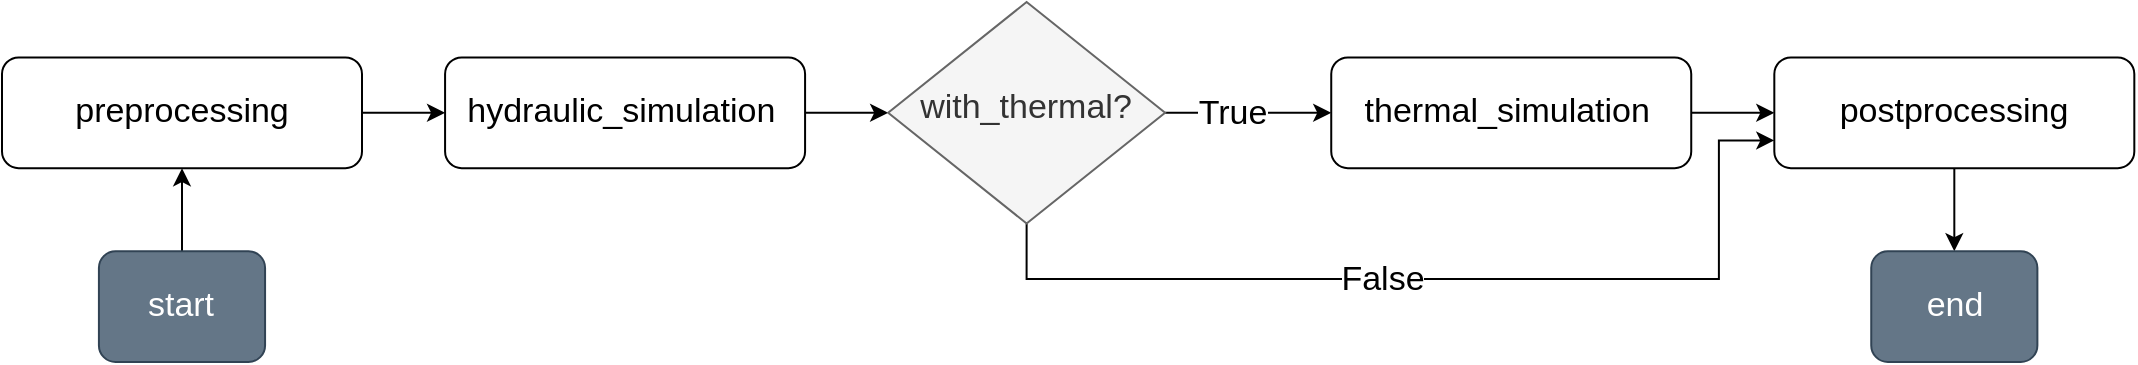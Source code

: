 <mxfile version="24.8.3">
  <diagram id="C5RBs43oDa-KdzZeNtuy" name="Page-1">
    <mxGraphModel dx="1908" dy="1236" grid="1" gridSize="10" guides="1" tooltips="1" connect="1" arrows="1" fold="1" page="1" pageScale="1" pageWidth="1169" pageHeight="827" math="0" shadow="0">
      <root>
        <mxCell id="WIyWlLk6GJQsqaUBKTNV-0" />
        <mxCell id="WIyWlLk6GJQsqaUBKTNV-1" parent="WIyWlLk6GJQsqaUBKTNV-0" />
        <mxCell id="AURfabwibXjbagPnXVxN-19" value="" style="group;fontSize=17;" vertex="1" connectable="0" parent="WIyWlLk6GJQsqaUBKTNV-1">
          <mxGeometry x="70" y="300" width="1066.16" height="180" as="geometry" />
        </mxCell>
        <mxCell id="AURfabwibXjbagPnXVxN-3" style="edgeStyle=orthogonalEdgeStyle;rounded=0;orthogonalLoop=1;jettySize=auto;html=1;exitX=0.5;exitY=0;exitDx=0;exitDy=0;entryX=0.5;entryY=1;entryDx=0;entryDy=0;fontSize=17;" edge="1" parent="AURfabwibXjbagPnXVxN-19" source="WIyWlLk6GJQsqaUBKTNV-3" target="WIyWlLk6GJQsqaUBKTNV-7">
          <mxGeometry relative="1" as="geometry" />
        </mxCell>
        <mxCell id="WIyWlLk6GJQsqaUBKTNV-3" value="start" style="rounded=1;whiteSpace=wrap;html=1;fontSize=17;glass=0;strokeWidth=1;shadow=0;fillColor=#647687;fontColor=#ffffff;strokeColor=#314354;" parent="AURfabwibXjbagPnXVxN-19" vertex="1">
          <mxGeometry x="48.462" y="124.615" width="83.077" height="55.385" as="geometry" />
        </mxCell>
        <mxCell id="AURfabwibXjbagPnXVxN-2" style="edgeStyle=orthogonalEdgeStyle;rounded=0;orthogonalLoop=1;jettySize=auto;html=1;exitX=1;exitY=0.5;exitDx=0;exitDy=0;entryX=0;entryY=0.5;entryDx=0;entryDy=0;fontSize=17;" edge="1" parent="AURfabwibXjbagPnXVxN-19" source="WIyWlLk6GJQsqaUBKTNV-7" target="AURfabwibXjbagPnXVxN-0">
          <mxGeometry relative="1" as="geometry" />
        </mxCell>
        <mxCell id="WIyWlLk6GJQsqaUBKTNV-7" value="preprocessing" style="rounded=1;whiteSpace=wrap;html=1;fontSize=17;glass=0;strokeWidth=1;shadow=0;" parent="AURfabwibXjbagPnXVxN-19" vertex="1">
          <mxGeometry y="27.692" width="180.001" height="55.385" as="geometry" />
        </mxCell>
        <mxCell id="AURfabwibXjbagPnXVxN-5" style="edgeStyle=orthogonalEdgeStyle;rounded=0;orthogonalLoop=1;jettySize=auto;html=1;exitX=1;exitY=0.5;exitDx=0;exitDy=0;entryX=0;entryY=0.5;entryDx=0;entryDy=0;fontSize=17;" edge="1" parent="AURfabwibXjbagPnXVxN-19" source="AURfabwibXjbagPnXVxN-0" target="AURfabwibXjbagPnXVxN-4">
          <mxGeometry relative="1" as="geometry" />
        </mxCell>
        <mxCell id="AURfabwibXjbagPnXVxN-0" value="hydraulic_simulation&amp;nbsp;" style="rounded=1;whiteSpace=wrap;html=1;fontSize=17;glass=0;strokeWidth=1;shadow=0;" vertex="1" parent="AURfabwibXjbagPnXVxN-19">
          <mxGeometry x="221.54" y="27.692" width="180.001" height="55.385" as="geometry" />
        </mxCell>
        <mxCell id="AURfabwibXjbagPnXVxN-13" style="edgeStyle=orthogonalEdgeStyle;rounded=0;orthogonalLoop=1;jettySize=auto;html=1;exitX=1;exitY=0.5;exitDx=0;exitDy=0;entryX=0;entryY=0.5;entryDx=0;entryDy=0;fontSize=17;" edge="1" parent="AURfabwibXjbagPnXVxN-19" source="AURfabwibXjbagPnXVxN-1" target="AURfabwibXjbagPnXVxN-12">
          <mxGeometry relative="1" as="geometry" />
        </mxCell>
        <mxCell id="AURfabwibXjbagPnXVxN-1" value="thermal_simulation&amp;nbsp;" style="rounded=1;whiteSpace=wrap;html=1;fontSize=17;glass=0;strokeWidth=1;shadow=0;" vertex="1" parent="AURfabwibXjbagPnXVxN-19">
          <mxGeometry x="664.619" y="27.692" width="180.001" height="55.385" as="geometry" />
        </mxCell>
        <mxCell id="AURfabwibXjbagPnXVxN-7" style="edgeStyle=orthogonalEdgeStyle;rounded=0;orthogonalLoop=1;jettySize=auto;html=1;exitX=1;exitY=0.5;exitDx=0;exitDy=0;entryX=0;entryY=0.5;entryDx=0;entryDy=0;fontSize=17;" edge="1" parent="AURfabwibXjbagPnXVxN-19" source="AURfabwibXjbagPnXVxN-4" target="AURfabwibXjbagPnXVxN-1">
          <mxGeometry relative="1" as="geometry" />
        </mxCell>
        <mxCell id="AURfabwibXjbagPnXVxN-8" value="True" style="edgeLabel;html=1;align=center;verticalAlign=middle;resizable=0;points=[];fontSize=17;" vertex="1" connectable="0" parent="AURfabwibXjbagPnXVxN-7">
          <mxGeometry x="-0.2" relative="1" as="geometry">
            <mxPoint as="offset" />
          </mxGeometry>
        </mxCell>
        <mxCell id="AURfabwibXjbagPnXVxN-17" style="edgeStyle=orthogonalEdgeStyle;rounded=0;orthogonalLoop=1;jettySize=auto;html=1;exitX=0.5;exitY=1;exitDx=0;exitDy=0;entryX=0;entryY=0.75;entryDx=0;entryDy=0;fontSize=17;" edge="1" parent="AURfabwibXjbagPnXVxN-19" source="AURfabwibXjbagPnXVxN-4" target="AURfabwibXjbagPnXVxN-12">
          <mxGeometry relative="1" as="geometry">
            <Array as="points">
              <mxPoint x="512.311" y="138.462" />
              <mxPoint x="858.466" y="138.462" />
              <mxPoint x="858.466" y="69.231" />
            </Array>
          </mxGeometry>
        </mxCell>
        <mxCell id="AURfabwibXjbagPnXVxN-18" value="False" style="edgeLabel;html=1;align=center;verticalAlign=middle;resizable=0;points=[];fontSize=17;" vertex="1" connectable="0" parent="AURfabwibXjbagPnXVxN-17">
          <mxGeometry x="-0.129" y="-3" relative="1" as="geometry">
            <mxPoint y="-3" as="offset" />
          </mxGeometry>
        </mxCell>
        <mxCell id="AURfabwibXjbagPnXVxN-4" value="with_thermal?" style="rhombus;whiteSpace=wrap;html=1;shadow=0;fontFamily=Helvetica;fontSize=17;align=center;strokeWidth=1;spacing=6;spacingTop=-4;fillColor=#f5f5f5;strokeColor=#666666;fontColor=#333333;" vertex="1" parent="AURfabwibXjbagPnXVxN-19">
          <mxGeometry x="443.079" width="138.462" height="110.769" as="geometry" />
        </mxCell>
        <mxCell id="AURfabwibXjbagPnXVxN-16" style="edgeStyle=orthogonalEdgeStyle;rounded=0;orthogonalLoop=1;jettySize=auto;html=1;exitX=0.5;exitY=1;exitDx=0;exitDy=0;entryX=0.5;entryY=0;entryDx=0;entryDy=0;fontSize=17;" edge="1" parent="AURfabwibXjbagPnXVxN-19" source="AURfabwibXjbagPnXVxN-12" target="AURfabwibXjbagPnXVxN-14">
          <mxGeometry relative="1" as="geometry" />
        </mxCell>
        <mxCell id="AURfabwibXjbagPnXVxN-12" value="postprocessing" style="rounded=1;whiteSpace=wrap;html=1;fontSize=17;glass=0;strokeWidth=1;shadow=0;" vertex="1" parent="AURfabwibXjbagPnXVxN-19">
          <mxGeometry x="886.159" y="27.692" width="180.001" height="55.385" as="geometry" />
        </mxCell>
        <mxCell id="AURfabwibXjbagPnXVxN-14" value="end" style="rounded=1;whiteSpace=wrap;html=1;fontSize=17;glass=0;strokeWidth=1;shadow=0;fillColor=#647687;fontColor=#ffffff;strokeColor=#314354;" vertex="1" parent="AURfabwibXjbagPnXVxN-19">
          <mxGeometry x="934.621" y="124.615" width="83.077" height="55.385" as="geometry" />
        </mxCell>
      </root>
    </mxGraphModel>
  </diagram>
</mxfile>

